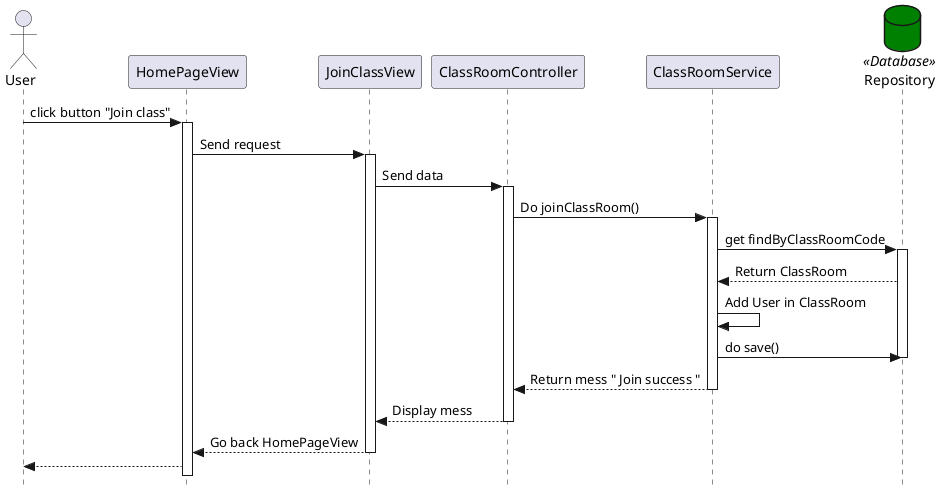 @startuml
!define ACTIVATE_ENTITY Repository <<Database>> #008000
skinparam Style strictuml

actor User
participant HomePageView
participant JoinClassView
participant ClassRoomController
participant ClassRoomService
'participant Exception
'participant Dto
database Repository as ACTIVATE_ENTITY

User -> HomePageView : click button "Join class"
activate HomePageView
HomePageView -> JoinClassView : Send request
activate JoinClassView
JoinClassView -> ClassRoomController:Send data
activate ClassRoomController
ClassRoomController -> ClassRoomService: Do joinClassRoom()
activate ClassRoomService
ClassRoomService -> Repository : get findByClassRoomCode
activate Repository
Repository --> ClassRoomService : Return ClassRoom
ClassRoomService -> ClassRoomService : Add User in ClassRoom
ClassRoomService -> Repository : do save()
deactivate
ClassRoomService -->ClassRoomController : Return mess " Join success "
deactivate
ClassRoomController --> JoinClassView : Display mess
deactivate
JoinClassView --> HomePageView :Go back HomePageView
deactivate
HomePageView --> User :




@enduml
